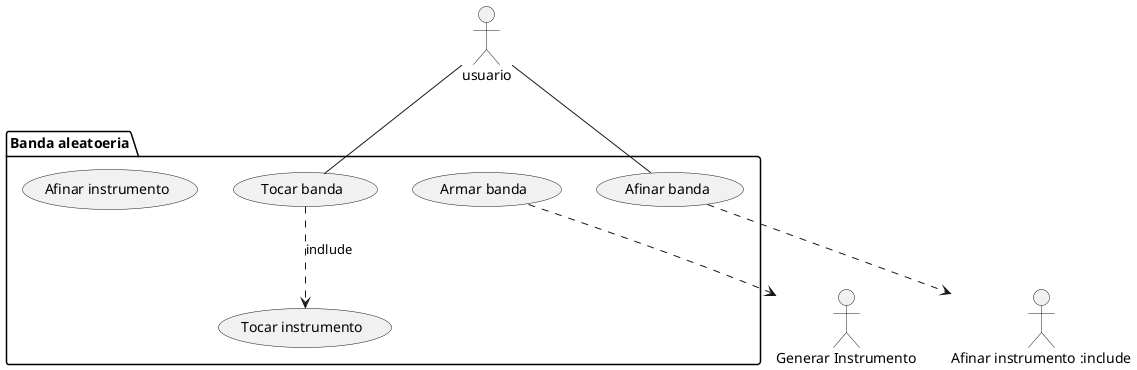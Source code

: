 @startuml

package "Banda aleatoeria" {
    usecase "Armar banda"
    usecase "Afinar banda"
    usecase "Tocar banda"
    usecase "Tocar instrumento"
    usecase "Afinar instrumento"
}

usuario -- "Afinar banda"
usuario -- "Tocar banda"

"Tocar banda" ..> "Tocar instrumento" :indlude
"Afinar banda" ..> "Afinar instrumento :include"
"Armar banda" ..> "Generar Instrumento"

@enduml
